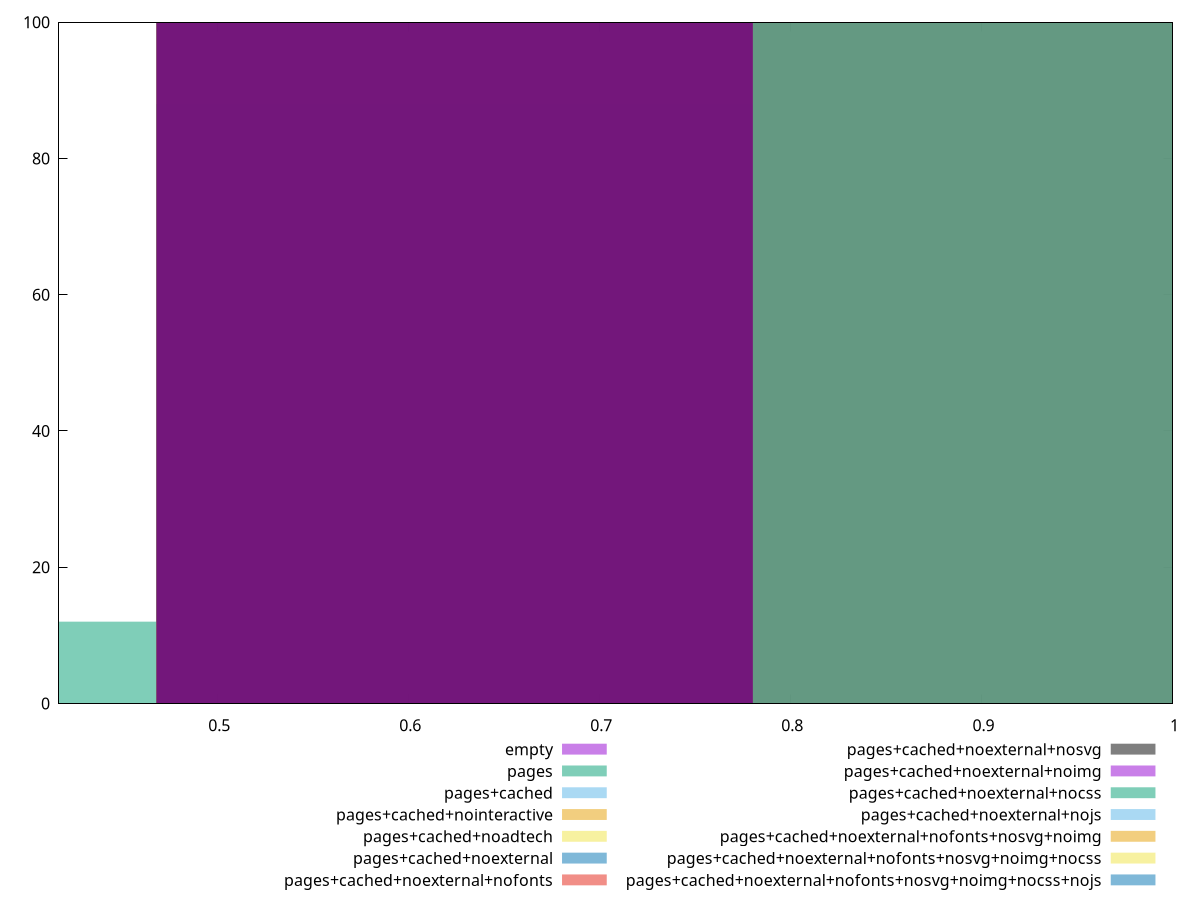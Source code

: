 reset

$empty <<EOF
0.9364982160494879 100
EOF

$pages <<EOF
0.312166072016496 12
0.624332144032992 88
EOF

$pagesCached <<EOF
0.624332144032992 100
EOF

$pagesCachedNointeractive <<EOF
0.624332144032992 100
EOF

$pagesCachedNoadtech <<EOF
0.624332144032992 100
EOF

$pagesCachedNoexternal <<EOF
0.624332144032992 100
EOF

$pagesCachedNoexternalNofonts <<EOF
0.624332144032992 100
EOF

$pagesCachedNoexternalNosvg <<EOF
0.624332144032992 100
EOF

$pagesCachedNoexternalNoimg <<EOF
0.624332144032992 100
EOF

$pagesCachedNoexternalNocss <<EOF
0.9364982160494879 100
EOF

$pagesCachedNoexternalNojs <<EOF
0.9364982160494879 100
EOF

$pagesCachedNoexternalNofontsNosvgNoimg <<EOF
0.9364982160494879 100
EOF

$pagesCachedNoexternalNofontsNosvgNoimgNocss <<EOF
0.9364982160494879 100
EOF

$pagesCachedNoexternalNofontsNosvgNoimgNocssNojs <<EOF
0.9364982160494879 100
EOF

set key outside below
set boxwidth 0.312166072016496
set xrange [0.4172165056100327:0.999999084589487]
set yrange [0:100]
set trange [0:100]
set style fill transparent solid 0.5 noborder
set terminal svg size 640, 620 enhanced background rgb 'white'
set output "reprap/meta/pScore/comparison/histogram/all_raw.svg"

plot $empty title "empty" with boxes, \
     $pages title "pages" with boxes, \
     $pagesCached title "pages+cached" with boxes, \
     $pagesCachedNointeractive title "pages+cached+nointeractive" with boxes, \
     $pagesCachedNoadtech title "pages+cached+noadtech" with boxes, \
     $pagesCachedNoexternal title "pages+cached+noexternal" with boxes, \
     $pagesCachedNoexternalNofonts title "pages+cached+noexternal+nofonts" with boxes, \
     $pagesCachedNoexternalNosvg title "pages+cached+noexternal+nosvg" with boxes, \
     $pagesCachedNoexternalNoimg title "pages+cached+noexternal+noimg" with boxes, \
     $pagesCachedNoexternalNocss title "pages+cached+noexternal+nocss" with boxes, \
     $pagesCachedNoexternalNojs title "pages+cached+noexternal+nojs" with boxes, \
     $pagesCachedNoexternalNofontsNosvgNoimg title "pages+cached+noexternal+nofonts+nosvg+noimg" with boxes, \
     $pagesCachedNoexternalNofontsNosvgNoimgNocss title "pages+cached+noexternal+nofonts+nosvg+noimg+nocss" with boxes, \
     $pagesCachedNoexternalNofontsNosvgNoimgNocssNojs title "pages+cached+noexternal+nofonts+nosvg+noimg+nocss+nojs" with boxes

reset
